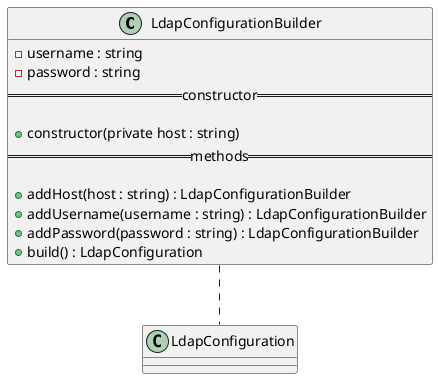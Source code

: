 @startuml LdapConfigurationBuilder diagram
class LdapConfigurationBuilder {
  - username : string
  - password : string
  ==constructor==

  + constructor(private host : string)
  ==methods==

  + addHost(host : string) : LdapConfigurationBuilder
  + addUsername(username : string) : LdapConfigurationBuilder
  + addPassword(password : string) : LdapConfigurationBuilder
  + build() : LdapConfiguration
}

LdapConfigurationBuilder .. LdapConfiguration
@enduml
